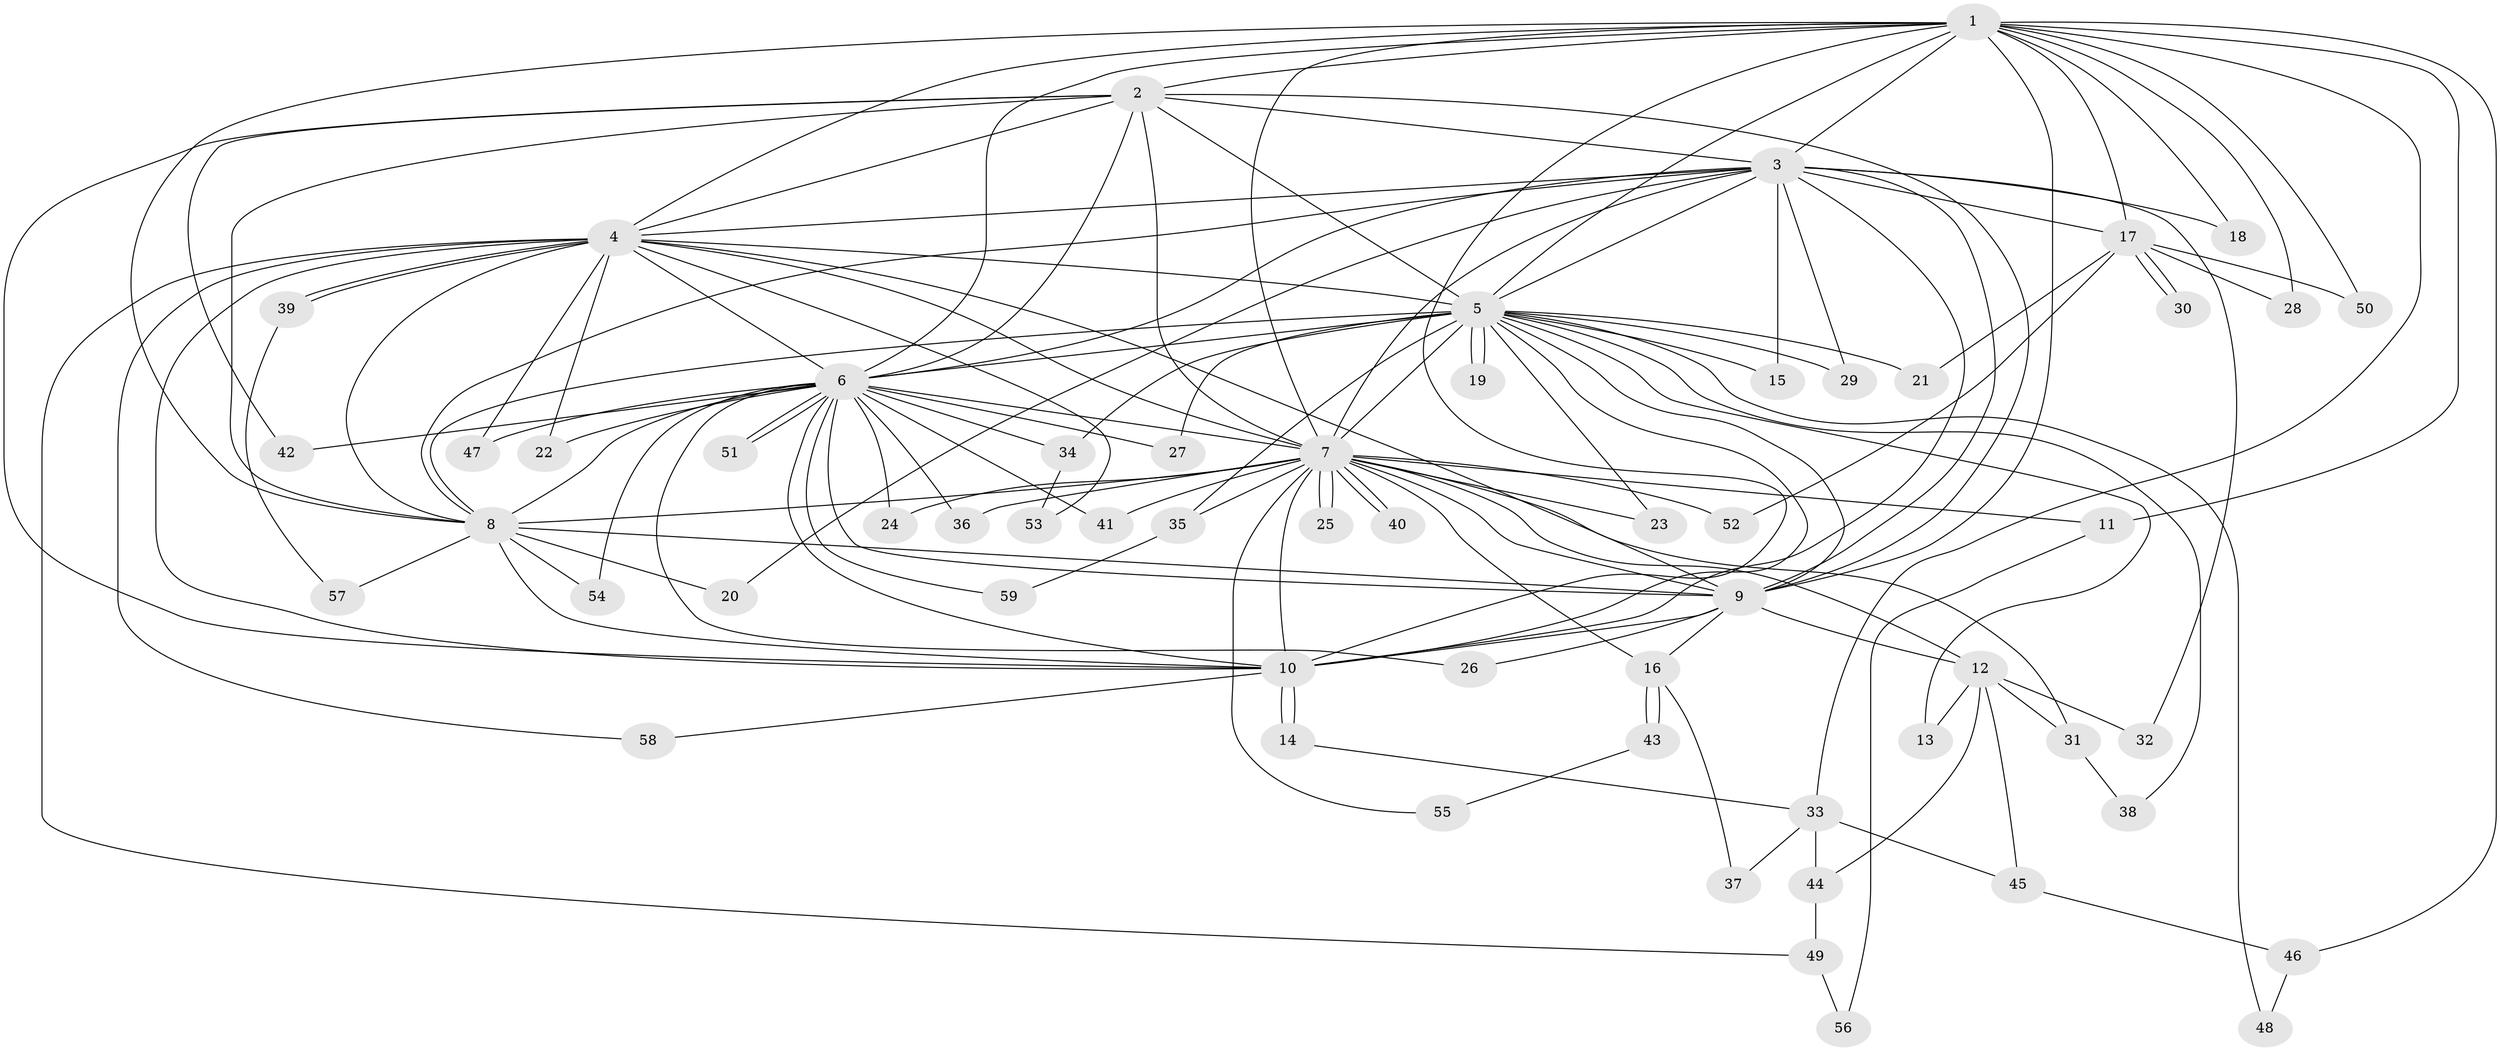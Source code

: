 // coarse degree distribution, {10: 0.027777777777777776, 11: 0.05555555555555555, 3: 0.2222222222222222, 8: 0.027777777777777776, 18: 0.027777777777777776, 2: 0.3333333333333333, 1: 0.1388888888888889, 14: 0.027777777777777776, 6: 0.05555555555555555, 5: 0.027777777777777776, 4: 0.027777777777777776, 16: 0.027777777777777776}
// Generated by graph-tools (version 1.1) at 2025/36/03/04/25 23:36:30]
// undirected, 59 vertices, 143 edges
graph export_dot {
  node [color=gray90,style=filled];
  1;
  2;
  3;
  4;
  5;
  6;
  7;
  8;
  9;
  10;
  11;
  12;
  13;
  14;
  15;
  16;
  17;
  18;
  19;
  20;
  21;
  22;
  23;
  24;
  25;
  26;
  27;
  28;
  29;
  30;
  31;
  32;
  33;
  34;
  35;
  36;
  37;
  38;
  39;
  40;
  41;
  42;
  43;
  44;
  45;
  46;
  47;
  48;
  49;
  50;
  51;
  52;
  53;
  54;
  55;
  56;
  57;
  58;
  59;
  1 -- 2;
  1 -- 3;
  1 -- 4;
  1 -- 5;
  1 -- 6;
  1 -- 7;
  1 -- 8;
  1 -- 9;
  1 -- 10;
  1 -- 11;
  1 -- 17;
  1 -- 18;
  1 -- 28;
  1 -- 33;
  1 -- 46;
  1 -- 50;
  2 -- 3;
  2 -- 4;
  2 -- 5;
  2 -- 6;
  2 -- 7;
  2 -- 8;
  2 -- 9;
  2 -- 10;
  2 -- 42;
  3 -- 4;
  3 -- 5;
  3 -- 6;
  3 -- 7;
  3 -- 8;
  3 -- 9;
  3 -- 10;
  3 -- 15;
  3 -- 17;
  3 -- 18;
  3 -- 20;
  3 -- 29;
  3 -- 32;
  4 -- 5;
  4 -- 6;
  4 -- 7;
  4 -- 8;
  4 -- 9;
  4 -- 10;
  4 -- 22;
  4 -- 39;
  4 -- 39;
  4 -- 47;
  4 -- 49;
  4 -- 53;
  4 -- 58;
  5 -- 6;
  5 -- 7;
  5 -- 8;
  5 -- 9;
  5 -- 10;
  5 -- 13;
  5 -- 15;
  5 -- 19;
  5 -- 19;
  5 -- 21;
  5 -- 23;
  5 -- 27;
  5 -- 29;
  5 -- 34;
  5 -- 35;
  5 -- 38;
  5 -- 48;
  6 -- 7;
  6 -- 8;
  6 -- 9;
  6 -- 10;
  6 -- 22;
  6 -- 24;
  6 -- 26;
  6 -- 27;
  6 -- 34;
  6 -- 36;
  6 -- 41;
  6 -- 42;
  6 -- 47;
  6 -- 51;
  6 -- 51;
  6 -- 54;
  6 -- 59;
  7 -- 8;
  7 -- 9;
  7 -- 10;
  7 -- 11;
  7 -- 12;
  7 -- 16;
  7 -- 23;
  7 -- 24;
  7 -- 25;
  7 -- 25;
  7 -- 31;
  7 -- 35;
  7 -- 36;
  7 -- 40;
  7 -- 40;
  7 -- 41;
  7 -- 52;
  7 -- 55;
  8 -- 9;
  8 -- 10;
  8 -- 20;
  8 -- 54;
  8 -- 57;
  9 -- 10;
  9 -- 12;
  9 -- 16;
  9 -- 26;
  10 -- 14;
  10 -- 14;
  10 -- 58;
  11 -- 56;
  12 -- 13;
  12 -- 31;
  12 -- 32;
  12 -- 44;
  12 -- 45;
  14 -- 33;
  16 -- 37;
  16 -- 43;
  16 -- 43;
  17 -- 21;
  17 -- 28;
  17 -- 30;
  17 -- 30;
  17 -- 50;
  17 -- 52;
  31 -- 38;
  33 -- 37;
  33 -- 44;
  33 -- 45;
  34 -- 53;
  35 -- 59;
  39 -- 57;
  43 -- 55;
  44 -- 49;
  45 -- 46;
  46 -- 48;
  49 -- 56;
}
